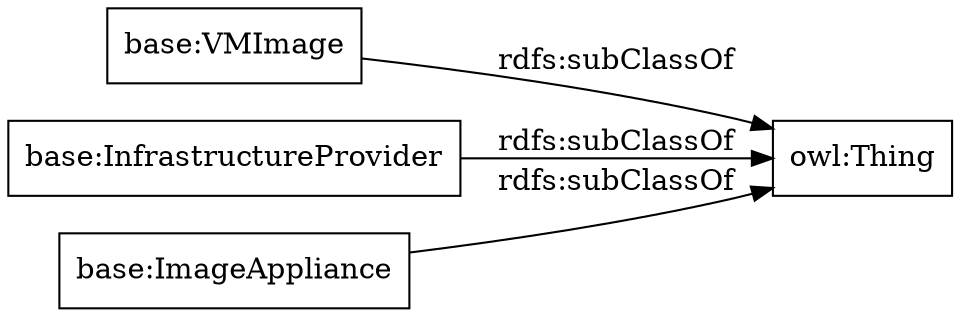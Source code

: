 digraph ar2dtool_diagram { 
rankdir=LR;
size="1000"
node [shape = rectangle, color="black"]; "owl:Thing" "base:VMImage" "base:InfrastructureProvider" "base:ImageAppliance" ; /*classes style*/
	"base:VMImage" -> "owl:Thing" [ label = "rdfs:subClassOf" ];
	"base:ImageAppliance" -> "owl:Thing" [ label = "rdfs:subClassOf" ];
	"base:InfrastructureProvider" -> "owl:Thing" [ label = "rdfs:subClassOf" ];

}
